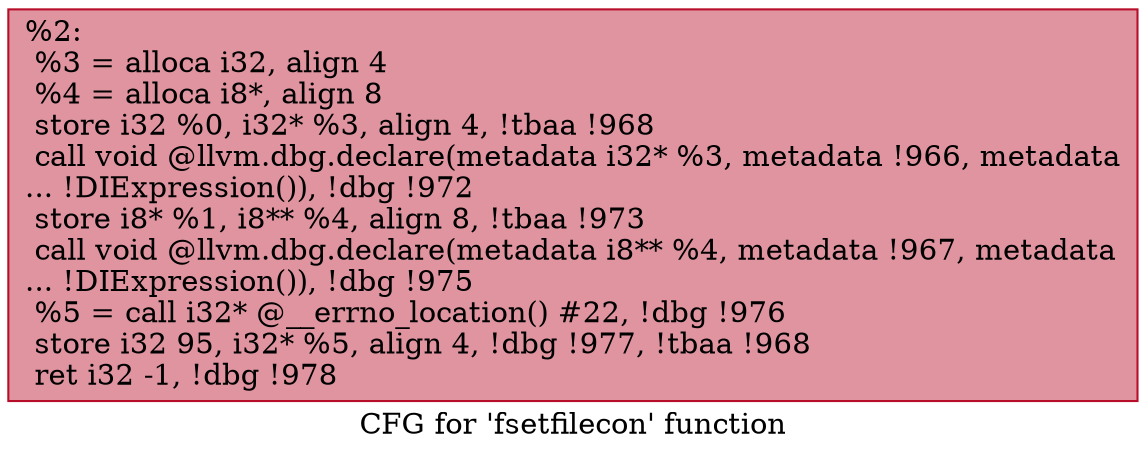 digraph "CFG for 'fsetfilecon' function" {
	label="CFG for 'fsetfilecon' function";

	Node0x23a4400 [shape=record,color="#b70d28ff", style=filled, fillcolor="#b70d2870",label="{%2:\l  %3 = alloca i32, align 4\l  %4 = alloca i8*, align 8\l  store i32 %0, i32* %3, align 4, !tbaa !968\l  call void @llvm.dbg.declare(metadata i32* %3, metadata !966, metadata\l... !DIExpression()), !dbg !972\l  store i8* %1, i8** %4, align 8, !tbaa !973\l  call void @llvm.dbg.declare(metadata i8** %4, metadata !967, metadata\l... !DIExpression()), !dbg !975\l  %5 = call i32* @__errno_location() #22, !dbg !976\l  store i32 95, i32* %5, align 4, !dbg !977, !tbaa !968\l  ret i32 -1, !dbg !978\l}"];
}
